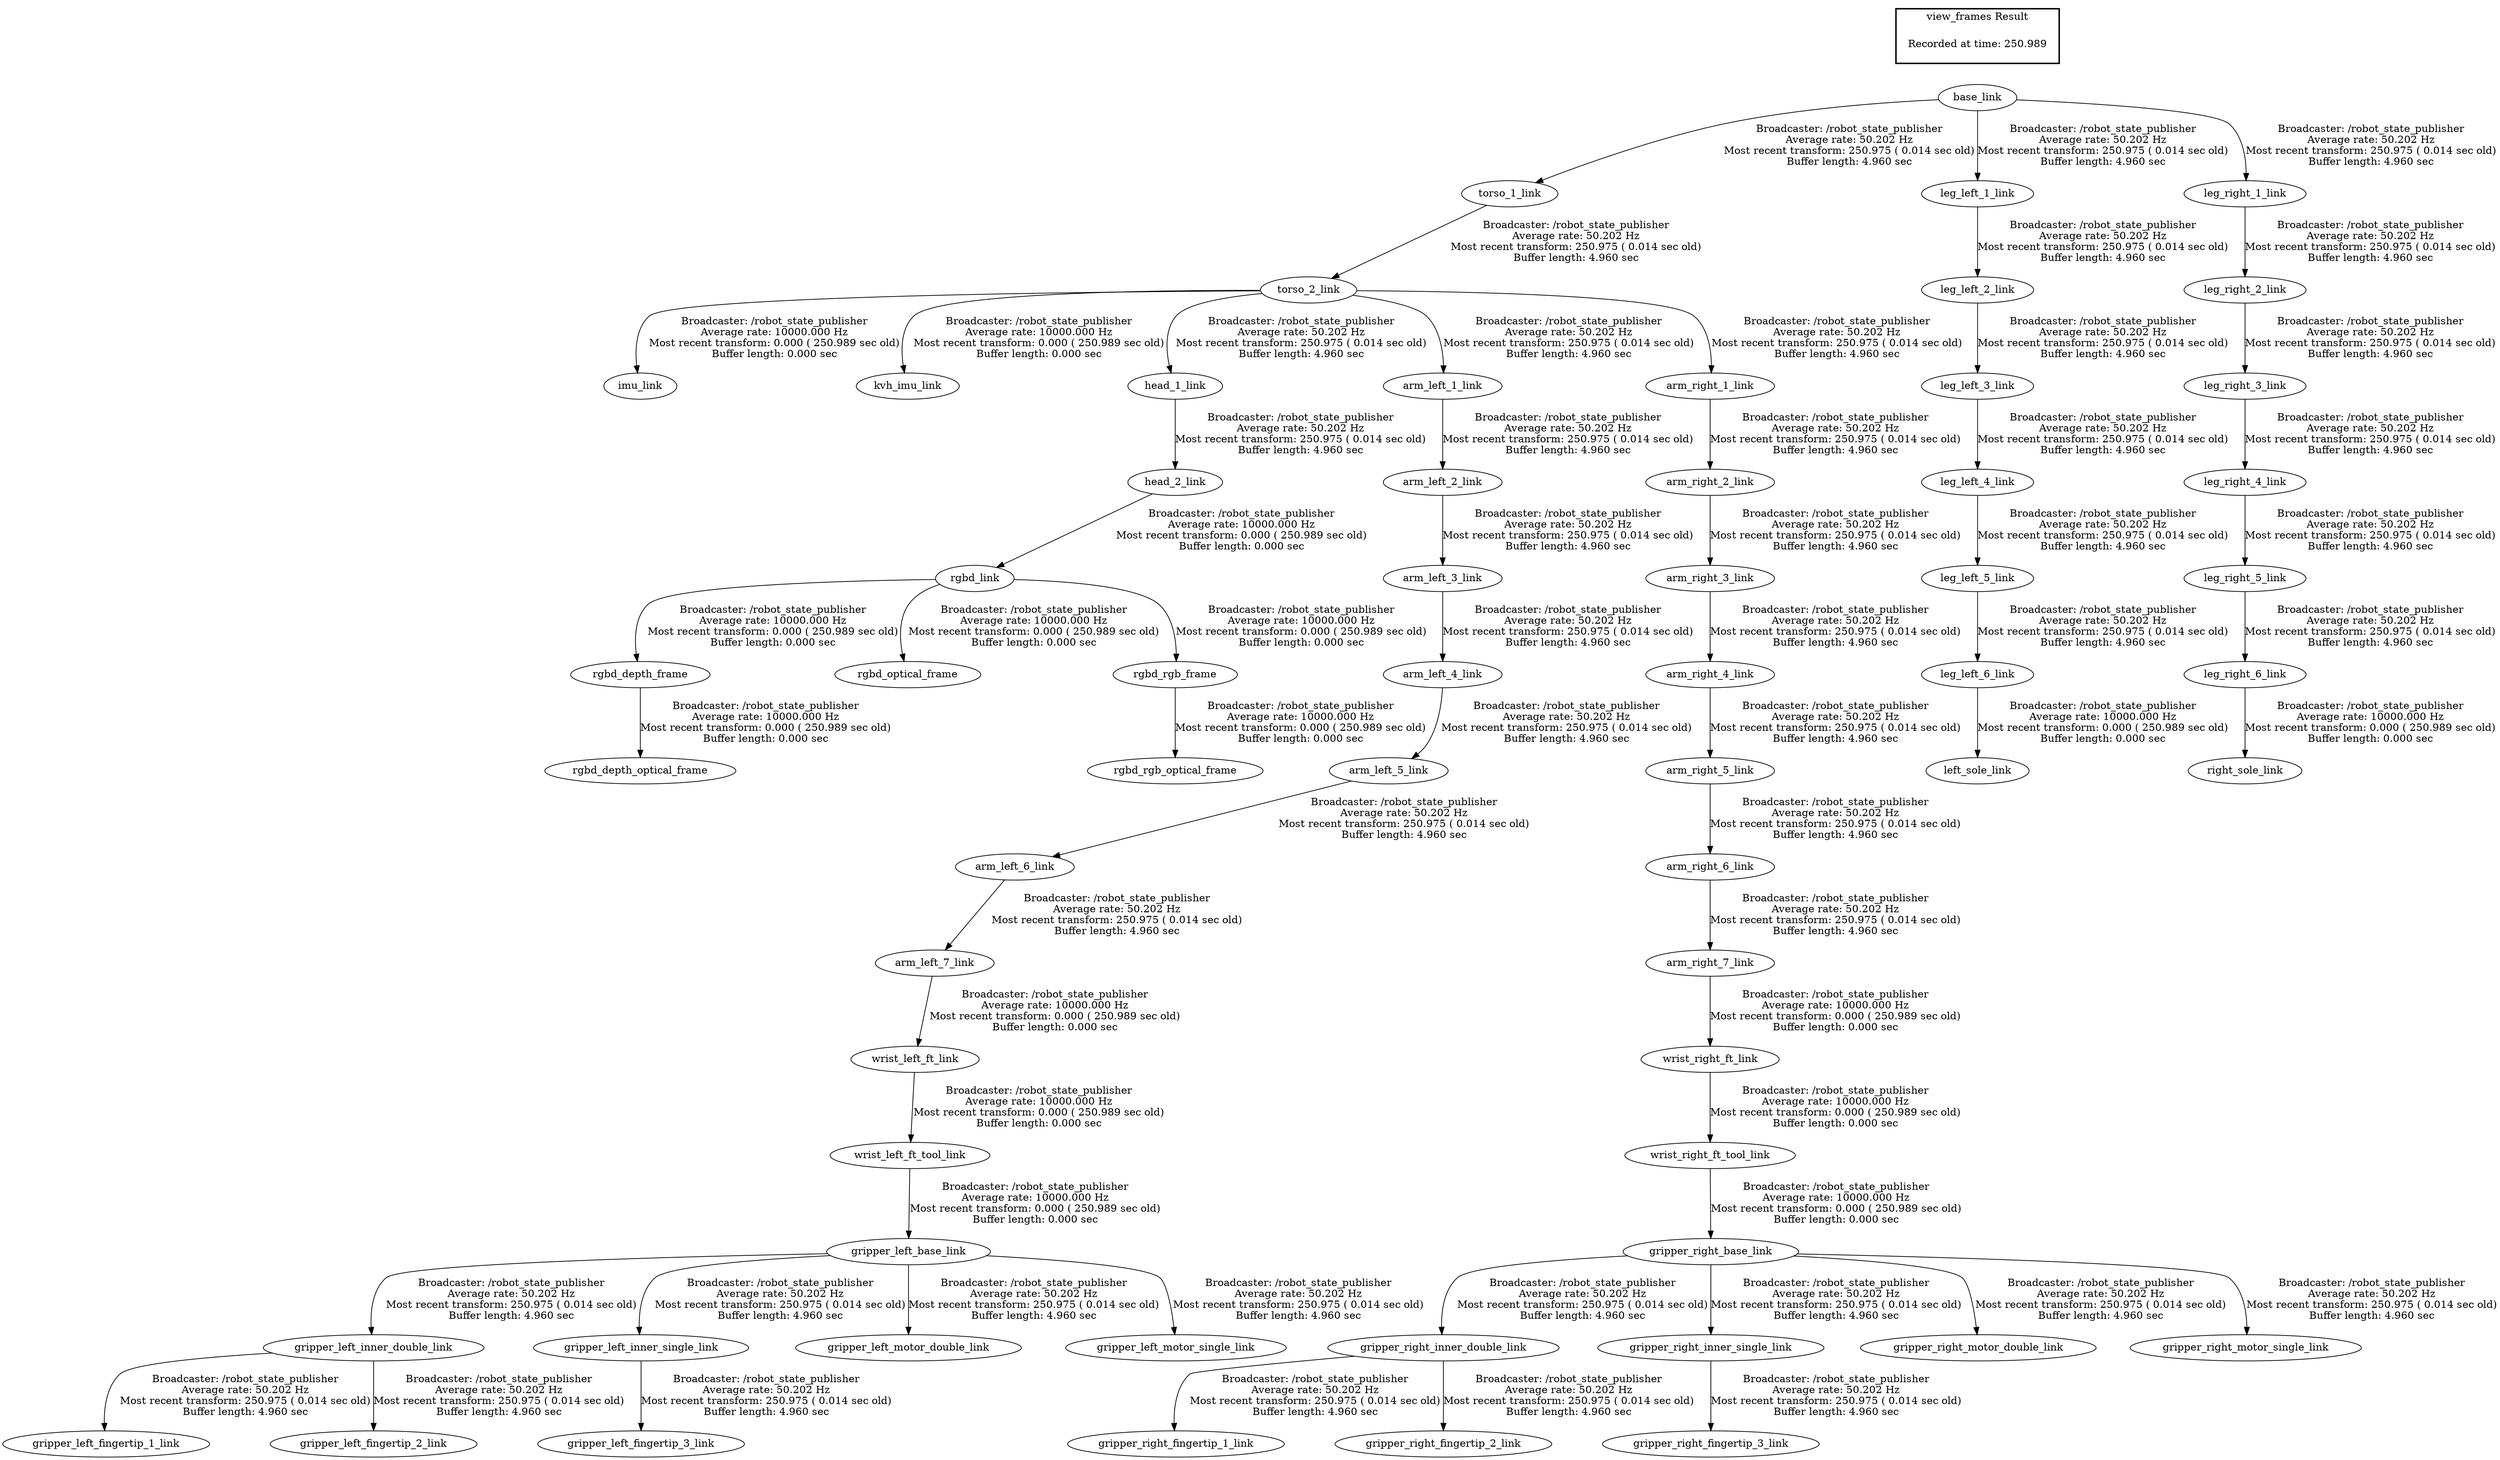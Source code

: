 digraph G {
"wrist_left_ft_tool_link" -> "gripper_left_base_link"[label="Broadcaster: /robot_state_publisher\nAverage rate: 10000.000 Hz\nMost recent transform: 0.000 ( 250.989 sec old)\nBuffer length: 0.000 sec\n"];
"wrist_left_ft_link" -> "wrist_left_ft_tool_link"[label="Broadcaster: /robot_state_publisher\nAverage rate: 10000.000 Hz\nMost recent transform: 0.000 ( 250.989 sec old)\nBuffer length: 0.000 sec\n"];
"wrist_right_ft_tool_link" -> "gripper_right_base_link"[label="Broadcaster: /robot_state_publisher\nAverage rate: 10000.000 Hz\nMost recent transform: 0.000 ( 250.989 sec old)\nBuffer length: 0.000 sec\n"];
"wrist_right_ft_link" -> "wrist_right_ft_tool_link"[label="Broadcaster: /robot_state_publisher\nAverage rate: 10000.000 Hz\nMost recent transform: 0.000 ( 250.989 sec old)\nBuffer length: 0.000 sec\n"];
"torso_2_link" -> "imu_link"[label="Broadcaster: /robot_state_publisher\nAverage rate: 10000.000 Hz\nMost recent transform: 0.000 ( 250.989 sec old)\nBuffer length: 0.000 sec\n"];
"torso_1_link" -> "torso_2_link"[label="Broadcaster: /robot_state_publisher\nAverage rate: 50.202 Hz\nMost recent transform: 250.975 ( 0.014 sec old)\nBuffer length: 4.960 sec\n"];
"torso_2_link" -> "kvh_imu_link"[label="Broadcaster: /robot_state_publisher\nAverage rate: 10000.000 Hz\nMost recent transform: 0.000 ( 250.989 sec old)\nBuffer length: 0.000 sec\n"];
"leg_left_6_link" -> "left_sole_link"[label="Broadcaster: /robot_state_publisher\nAverage rate: 10000.000 Hz\nMost recent transform: 0.000 ( 250.989 sec old)\nBuffer length: 0.000 sec\n"];
"leg_left_5_link" -> "leg_left_6_link"[label="Broadcaster: /robot_state_publisher\nAverage rate: 50.202 Hz\nMost recent transform: 250.975 ( 0.014 sec old)\nBuffer length: 4.960 sec\n"];
"leg_right_6_link" -> "right_sole_link"[label="Broadcaster: /robot_state_publisher\nAverage rate: 10000.000 Hz\nMost recent transform: 0.000 ( 250.989 sec old)\nBuffer length: 0.000 sec\n"];
"leg_right_5_link" -> "leg_right_6_link"[label="Broadcaster: /robot_state_publisher\nAverage rate: 50.202 Hz\nMost recent transform: 250.975 ( 0.014 sec old)\nBuffer length: 4.960 sec\n"];
"rgbd_link" -> "rgbd_depth_frame"[label="Broadcaster: /robot_state_publisher\nAverage rate: 10000.000 Hz\nMost recent transform: 0.000 ( 250.989 sec old)\nBuffer length: 0.000 sec\n"];
"head_2_link" -> "rgbd_link"[label="Broadcaster: /robot_state_publisher\nAverage rate: 10000.000 Hz\nMost recent transform: 0.000 ( 250.989 sec old)\nBuffer length: 0.000 sec\n"];
"rgbd_depth_frame" -> "rgbd_depth_optical_frame"[label="Broadcaster: /robot_state_publisher\nAverage rate: 10000.000 Hz\nMost recent transform: 0.000 ( 250.989 sec old)\nBuffer length: 0.000 sec\n"];
"head_1_link" -> "head_2_link"[label="Broadcaster: /robot_state_publisher\nAverage rate: 50.202 Hz\nMost recent transform: 250.975 ( 0.014 sec old)\nBuffer length: 4.960 sec\n"];
"rgbd_link" -> "rgbd_optical_frame"[label="Broadcaster: /robot_state_publisher\nAverage rate: 10000.000 Hz\nMost recent transform: 0.000 ( 250.989 sec old)\nBuffer length: 0.000 sec\n"];
"rgbd_link" -> "rgbd_rgb_frame"[label="Broadcaster: /robot_state_publisher\nAverage rate: 10000.000 Hz\nMost recent transform: 0.000 ( 250.989 sec old)\nBuffer length: 0.000 sec\n"];
"rgbd_rgb_frame" -> "rgbd_rgb_optical_frame"[label="Broadcaster: /robot_state_publisher\nAverage rate: 10000.000 Hz\nMost recent transform: 0.000 ( 250.989 sec old)\nBuffer length: 0.000 sec\n"];
"arm_left_7_link" -> "wrist_left_ft_link"[label="Broadcaster: /robot_state_publisher\nAverage rate: 10000.000 Hz\nMost recent transform: 0.000 ( 250.989 sec old)\nBuffer length: 0.000 sec\n"];
"arm_left_6_link" -> "arm_left_7_link"[label="Broadcaster: /robot_state_publisher\nAverage rate: 50.202 Hz\nMost recent transform: 250.975 ( 0.014 sec old)\nBuffer length: 4.960 sec\n"];
"arm_right_7_link" -> "wrist_right_ft_link"[label="Broadcaster: /robot_state_publisher\nAverage rate: 10000.000 Hz\nMost recent transform: 0.000 ( 250.989 sec old)\nBuffer length: 0.000 sec\n"];
"arm_right_6_link" -> "arm_right_7_link"[label="Broadcaster: /robot_state_publisher\nAverage rate: 50.202 Hz\nMost recent transform: 250.975 ( 0.014 sec old)\nBuffer length: 4.960 sec\n"];
"torso_2_link" -> "arm_left_1_link"[label="Broadcaster: /robot_state_publisher\nAverage rate: 50.202 Hz\nMost recent transform: 250.975 ( 0.014 sec old)\nBuffer length: 4.960 sec\n"];
"arm_left_1_link" -> "arm_left_2_link"[label="Broadcaster: /robot_state_publisher\nAverage rate: 50.202 Hz\nMost recent transform: 250.975 ( 0.014 sec old)\nBuffer length: 4.960 sec\n"];
"arm_left_2_link" -> "arm_left_3_link"[label="Broadcaster: /robot_state_publisher\nAverage rate: 50.202 Hz\nMost recent transform: 250.975 ( 0.014 sec old)\nBuffer length: 4.960 sec\n"];
"arm_left_3_link" -> "arm_left_4_link"[label="Broadcaster: /robot_state_publisher\nAverage rate: 50.202 Hz\nMost recent transform: 250.975 ( 0.014 sec old)\nBuffer length: 4.960 sec\n"];
"arm_left_4_link" -> "arm_left_5_link"[label="Broadcaster: /robot_state_publisher\nAverage rate: 50.202 Hz\nMost recent transform: 250.975 ( 0.014 sec old)\nBuffer length: 4.960 sec\n"];
"arm_left_5_link" -> "arm_left_6_link"[label="Broadcaster: /robot_state_publisher\nAverage rate: 50.202 Hz\nMost recent transform: 250.975 ( 0.014 sec old)\nBuffer length: 4.960 sec\n"];
"torso_2_link" -> "arm_right_1_link"[label="Broadcaster: /robot_state_publisher\nAverage rate: 50.202 Hz\nMost recent transform: 250.975 ( 0.014 sec old)\nBuffer length: 4.960 sec\n"];
"arm_right_1_link" -> "arm_right_2_link"[label="Broadcaster: /robot_state_publisher\nAverage rate: 50.202 Hz\nMost recent transform: 250.975 ( 0.014 sec old)\nBuffer length: 4.960 sec\n"];
"arm_right_2_link" -> "arm_right_3_link"[label="Broadcaster: /robot_state_publisher\nAverage rate: 50.202 Hz\nMost recent transform: 250.975 ( 0.014 sec old)\nBuffer length: 4.960 sec\n"];
"arm_right_3_link" -> "arm_right_4_link"[label="Broadcaster: /robot_state_publisher\nAverage rate: 50.202 Hz\nMost recent transform: 250.975 ( 0.014 sec old)\nBuffer length: 4.960 sec\n"];
"arm_right_4_link" -> "arm_right_5_link"[label="Broadcaster: /robot_state_publisher\nAverage rate: 50.202 Hz\nMost recent transform: 250.975 ( 0.014 sec old)\nBuffer length: 4.960 sec\n"];
"arm_right_5_link" -> "arm_right_6_link"[label="Broadcaster: /robot_state_publisher\nAverage rate: 50.202 Hz\nMost recent transform: 250.975 ( 0.014 sec old)\nBuffer length: 4.960 sec\n"];
"gripper_left_inner_double_link" -> "gripper_left_fingertip_1_link"[label="Broadcaster: /robot_state_publisher\nAverage rate: 50.202 Hz\nMost recent transform: 250.975 ( 0.014 sec old)\nBuffer length: 4.960 sec\n"];
"gripper_left_base_link" -> "gripper_left_inner_double_link"[label="Broadcaster: /robot_state_publisher\nAverage rate: 50.202 Hz\nMost recent transform: 250.975 ( 0.014 sec old)\nBuffer length: 4.960 sec\n"];
"gripper_left_inner_double_link" -> "gripper_left_fingertip_2_link"[label="Broadcaster: /robot_state_publisher\nAverage rate: 50.202 Hz\nMost recent transform: 250.975 ( 0.014 sec old)\nBuffer length: 4.960 sec\n"];
"gripper_left_inner_single_link" -> "gripper_left_fingertip_3_link"[label="Broadcaster: /robot_state_publisher\nAverage rate: 50.202 Hz\nMost recent transform: 250.975 ( 0.014 sec old)\nBuffer length: 4.960 sec\n"];
"gripper_left_base_link" -> "gripper_left_inner_single_link"[label="Broadcaster: /robot_state_publisher\nAverage rate: 50.202 Hz\nMost recent transform: 250.975 ( 0.014 sec old)\nBuffer length: 4.960 sec\n"];
"gripper_left_base_link" -> "gripper_left_motor_double_link"[label="Broadcaster: /robot_state_publisher\nAverage rate: 50.202 Hz\nMost recent transform: 250.975 ( 0.014 sec old)\nBuffer length: 4.960 sec\n"];
"gripper_left_base_link" -> "gripper_left_motor_single_link"[label="Broadcaster: /robot_state_publisher\nAverage rate: 50.202 Hz\nMost recent transform: 250.975 ( 0.014 sec old)\nBuffer length: 4.960 sec\n"];
"gripper_right_inner_double_link" -> "gripper_right_fingertip_1_link"[label="Broadcaster: /robot_state_publisher\nAverage rate: 50.202 Hz\nMost recent transform: 250.975 ( 0.014 sec old)\nBuffer length: 4.960 sec\n"];
"gripper_right_base_link" -> "gripper_right_inner_double_link"[label="Broadcaster: /robot_state_publisher\nAverage rate: 50.202 Hz\nMost recent transform: 250.975 ( 0.014 sec old)\nBuffer length: 4.960 sec\n"];
"gripper_right_inner_double_link" -> "gripper_right_fingertip_2_link"[label="Broadcaster: /robot_state_publisher\nAverage rate: 50.202 Hz\nMost recent transform: 250.975 ( 0.014 sec old)\nBuffer length: 4.960 sec\n"];
"gripper_right_inner_single_link" -> "gripper_right_fingertip_3_link"[label="Broadcaster: /robot_state_publisher\nAverage rate: 50.202 Hz\nMost recent transform: 250.975 ( 0.014 sec old)\nBuffer length: 4.960 sec\n"];
"gripper_right_base_link" -> "gripper_right_inner_single_link"[label="Broadcaster: /robot_state_publisher\nAverage rate: 50.202 Hz\nMost recent transform: 250.975 ( 0.014 sec old)\nBuffer length: 4.960 sec\n"];
"gripper_right_base_link" -> "gripper_right_motor_double_link"[label="Broadcaster: /robot_state_publisher\nAverage rate: 50.202 Hz\nMost recent transform: 250.975 ( 0.014 sec old)\nBuffer length: 4.960 sec\n"];
"gripper_right_base_link" -> "gripper_right_motor_single_link"[label="Broadcaster: /robot_state_publisher\nAverage rate: 50.202 Hz\nMost recent transform: 250.975 ( 0.014 sec old)\nBuffer length: 4.960 sec\n"];
"torso_2_link" -> "head_1_link"[label="Broadcaster: /robot_state_publisher\nAverage rate: 50.202 Hz\nMost recent transform: 250.975 ( 0.014 sec old)\nBuffer length: 4.960 sec\n"];
"base_link" -> "leg_left_1_link"[label="Broadcaster: /robot_state_publisher\nAverage rate: 50.202 Hz\nMost recent transform: 250.975 ( 0.014 sec old)\nBuffer length: 4.960 sec\n"];
"leg_left_1_link" -> "leg_left_2_link"[label="Broadcaster: /robot_state_publisher\nAverage rate: 50.202 Hz\nMost recent transform: 250.975 ( 0.014 sec old)\nBuffer length: 4.960 sec\n"];
"leg_left_2_link" -> "leg_left_3_link"[label="Broadcaster: /robot_state_publisher\nAverage rate: 50.202 Hz\nMost recent transform: 250.975 ( 0.014 sec old)\nBuffer length: 4.960 sec\n"];
"leg_left_3_link" -> "leg_left_4_link"[label="Broadcaster: /robot_state_publisher\nAverage rate: 50.202 Hz\nMost recent transform: 250.975 ( 0.014 sec old)\nBuffer length: 4.960 sec\n"];
"leg_left_4_link" -> "leg_left_5_link"[label="Broadcaster: /robot_state_publisher\nAverage rate: 50.202 Hz\nMost recent transform: 250.975 ( 0.014 sec old)\nBuffer length: 4.960 sec\n"];
"base_link" -> "leg_right_1_link"[label="Broadcaster: /robot_state_publisher\nAverage rate: 50.202 Hz\nMost recent transform: 250.975 ( 0.014 sec old)\nBuffer length: 4.960 sec\n"];
"leg_right_1_link" -> "leg_right_2_link"[label="Broadcaster: /robot_state_publisher\nAverage rate: 50.202 Hz\nMost recent transform: 250.975 ( 0.014 sec old)\nBuffer length: 4.960 sec\n"];
"leg_right_2_link" -> "leg_right_3_link"[label="Broadcaster: /robot_state_publisher\nAverage rate: 50.202 Hz\nMost recent transform: 250.975 ( 0.014 sec old)\nBuffer length: 4.960 sec\n"];
"leg_right_3_link" -> "leg_right_4_link"[label="Broadcaster: /robot_state_publisher\nAverage rate: 50.202 Hz\nMost recent transform: 250.975 ( 0.014 sec old)\nBuffer length: 4.960 sec\n"];
"leg_right_4_link" -> "leg_right_5_link"[label="Broadcaster: /robot_state_publisher\nAverage rate: 50.202 Hz\nMost recent transform: 250.975 ( 0.014 sec old)\nBuffer length: 4.960 sec\n"];
"base_link" -> "torso_1_link"[label="Broadcaster: /robot_state_publisher\nAverage rate: 50.202 Hz\nMost recent transform: 250.975 ( 0.014 sec old)\nBuffer length: 4.960 sec\n"];
edge [style=invis];
 subgraph cluster_legend { style=bold; color=black; label ="view_frames Result";
"Recorded at time: 250.989"[ shape=plaintext ] ;
 }->"base_link";
}